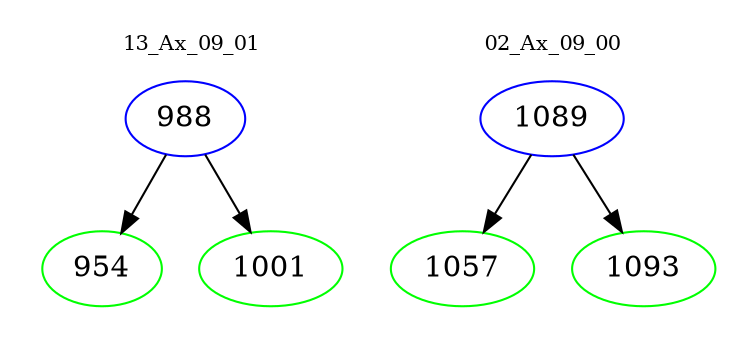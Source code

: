 digraph{
subgraph cluster_0 {
color = white
label = "13_Ax_09_01";
fontsize=10;
T0_988 [label="988", color="blue"]
T0_988 -> T0_954 [color="black"]
T0_954 [label="954", color="green"]
T0_988 -> T0_1001 [color="black"]
T0_1001 [label="1001", color="green"]
}
subgraph cluster_1 {
color = white
label = "02_Ax_09_00";
fontsize=10;
T1_1089 [label="1089", color="blue"]
T1_1089 -> T1_1057 [color="black"]
T1_1057 [label="1057", color="green"]
T1_1089 -> T1_1093 [color="black"]
T1_1093 [label="1093", color="green"]
}
}

